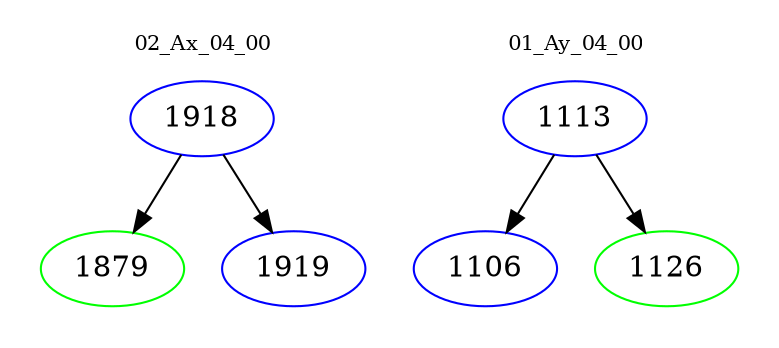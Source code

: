 digraph{
subgraph cluster_0 {
color = white
label = "02_Ax_04_00";
fontsize=10;
T0_1918 [label="1918", color="blue"]
T0_1918 -> T0_1879 [color="black"]
T0_1879 [label="1879", color="green"]
T0_1918 -> T0_1919 [color="black"]
T0_1919 [label="1919", color="blue"]
}
subgraph cluster_1 {
color = white
label = "01_Ay_04_00";
fontsize=10;
T1_1113 [label="1113", color="blue"]
T1_1113 -> T1_1106 [color="black"]
T1_1106 [label="1106", color="blue"]
T1_1113 -> T1_1126 [color="black"]
T1_1126 [label="1126", color="green"]
}
}
